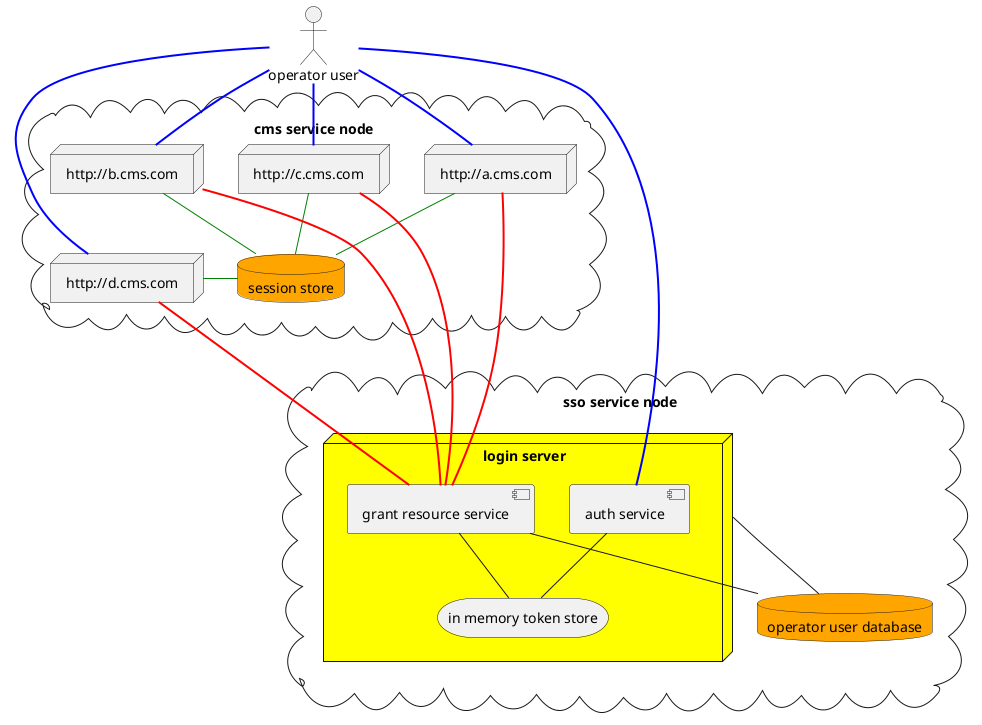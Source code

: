 @startuml

actor "operator user" as u

cloud "cms service node" as cms{
    node "http://a.cms.com" as a_cms
    node "http://b.cms.com" as b_cms
    node "http://c.cms.com" as  c_cms
    node "http://d.cms.com" as d_cms
    database "session store" as session #orange
}

a_cms -- session #green
b_cms -- session #green
c_cms -- session #green
d_cms - session #green

cloud "sso service node" as sso{
    node "login server" as auth #yellow{
        component "grant resource service" as bb
        component "auth service" as aa
        storage "in memory token store" as cc
    }
    database "operator user database" as db #orange
}

aa -- cc
bb -- cc

auth - db
bb -- db

a_cms === bb #red
b_cms === bb #red
c_cms === bb #red
d_cms === bb #red

u = a_cms #blue
u = b_cms #blue
u == c_cms #blue
u == d_cms #blue

u == aa #blue

@enduml